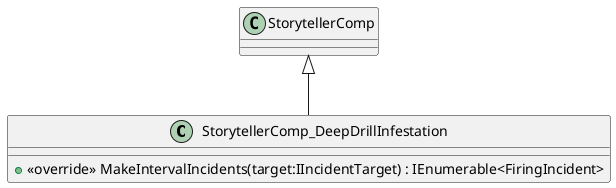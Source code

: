 @startuml
class StorytellerComp_DeepDrillInfestation {
    + <<override>> MakeIntervalIncidents(target:IIncidentTarget) : IEnumerable<FiringIncident>
}
StorytellerComp <|-- StorytellerComp_DeepDrillInfestation
@enduml
